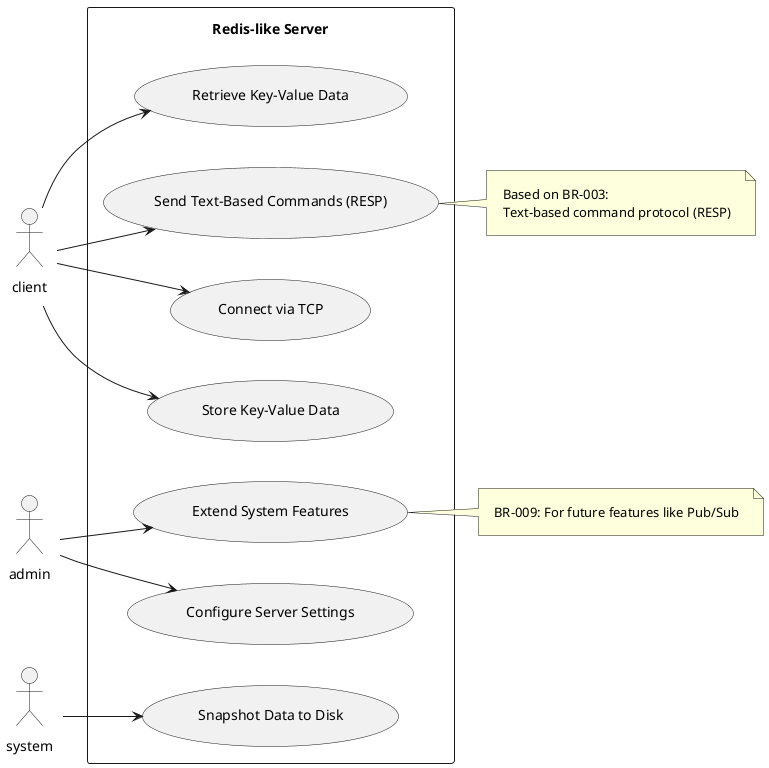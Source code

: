 @startuml
left to right direction
'skinparam dpi 150
skinparam Padding 10
skinparam Margin 10
skinparam Nodesep 40
skinparam Ranksep 40
' Define use cases
rectangle "Redis-like Server" {
  usecase "Store Key-Value Data" as UC1
  usecase "Retrieve Key-Value Data" as UC2
  usecase "Send Text-Based Commands (RESP)" as UC4
  usecase "Connect via TCP" as UC5
  usecase "Snapshot Data to Disk" as UC6
  usecase "Configure Server Settings" as UC7
  usecase "Extend System Features" as UC9
}
' Client interactions
client --> UC1
client --> UC2
client --> UC4
client --> UC5

' Admin interactions
admin --> UC7
admin --> UC9

' System on the right
system --> UC6



note right of UC4
  Based on BR-003:
  Text-based command protocol (RESP)
end note


note right of UC9
  BR-009: For future features like Pub/Sub
end note

@enduml
